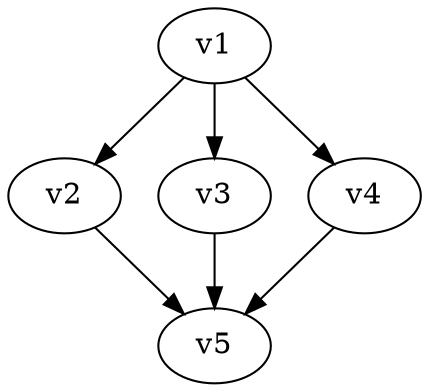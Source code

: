 // slika_4.gv
digraph {
	v1 [label=v1]
	v2 [label=v2]
	v3 [label=v3]
	v4 [label=v4]
	v5 [label=v5]
	v1 -> v2 [constraint=true]
	v1 -> v3 [constraint=true]
	v1 -> v4 [constraint=true]
	v2 -> v5 [constraint=true]
	v3 -> v5 [constraint=true]
	v4 -> v5 [constraint=true]
}
